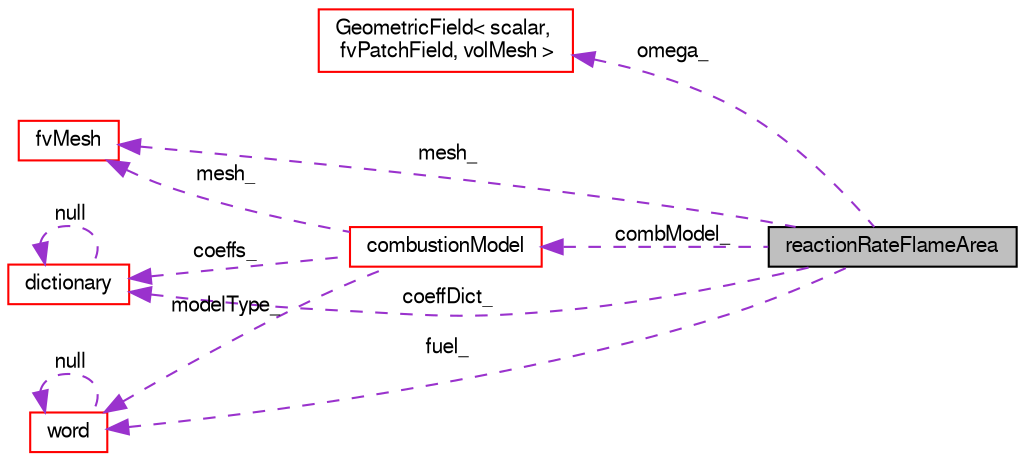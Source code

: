 digraph "reactionRateFlameArea"
{
  bgcolor="transparent";
  edge [fontname="FreeSans",fontsize="10",labelfontname="FreeSans",labelfontsize="10"];
  node [fontname="FreeSans",fontsize="10",shape=record];
  rankdir="LR";
  Node2 [label="reactionRateFlameArea",height=0.2,width=0.4,color="black", fillcolor="grey75", style="filled", fontcolor="black"];
  Node3 -> Node2 [dir="back",color="darkorchid3",fontsize="10",style="dashed",label=" omega_" ,fontname="FreeSans"];
  Node3 [label="GeometricField\< scalar,\l fvPatchField, volMesh \>",height=0.2,width=0.4,color="red",URL="$a22434.html"];
  Node21 -> Node2 [dir="back",color="darkorchid3",fontsize="10",style="dashed",label=" mesh_" ,fontname="FreeSans"];
  Node21 [label="fvMesh",height=0.2,width=0.4,color="red",URL="$a22766.html",tooltip="Mesh data needed to do the Finite Volume discretisation. "];
  Node49 -> Node2 [dir="back",color="darkorchid3",fontsize="10",style="dashed",label=" combModel_" ,fontname="FreeSans"];
  Node49 [label="combustionModel",height=0.2,width=0.4,color="red",URL="$a21230.html",tooltip="Base class for combustion models. "];
  Node21 -> Node49 [dir="back",color="darkorchid3",fontsize="10",style="dashed",label=" mesh_" ,fontname="FreeSans"];
  Node33 -> Node49 [dir="back",color="darkorchid3",fontsize="10",style="dashed",label=" coeffs_" ,fontname="FreeSans"];
  Node33 [label="dictionary",height=0.2,width=0.4,color="red",URL="$a26014.html",tooltip="A list of keyword definitions, which are a keyword followed by any number of values (e..."];
  Node33 -> Node33 [dir="back",color="darkorchid3",fontsize="10",style="dashed",label=" null" ,fontname="FreeSans"];
  Node26 -> Node49 [dir="back",color="darkorchid3",fontsize="10",style="dashed",label=" modelType_" ,fontname="FreeSans"];
  Node26 [label="word",height=0.2,width=0.4,color="red",URL="$a28258.html",tooltip="A class for handling words, derived from string. "];
  Node26 -> Node26 [dir="back",color="darkorchid3",fontsize="10",style="dashed",label=" null" ,fontname="FreeSans"];
  Node33 -> Node2 [dir="back",color="darkorchid3",fontsize="10",style="dashed",label=" coeffDict_" ,fontname="FreeSans"];
  Node26 -> Node2 [dir="back",color="darkorchid3",fontsize="10",style="dashed",label=" fuel_" ,fontname="FreeSans"];
}
